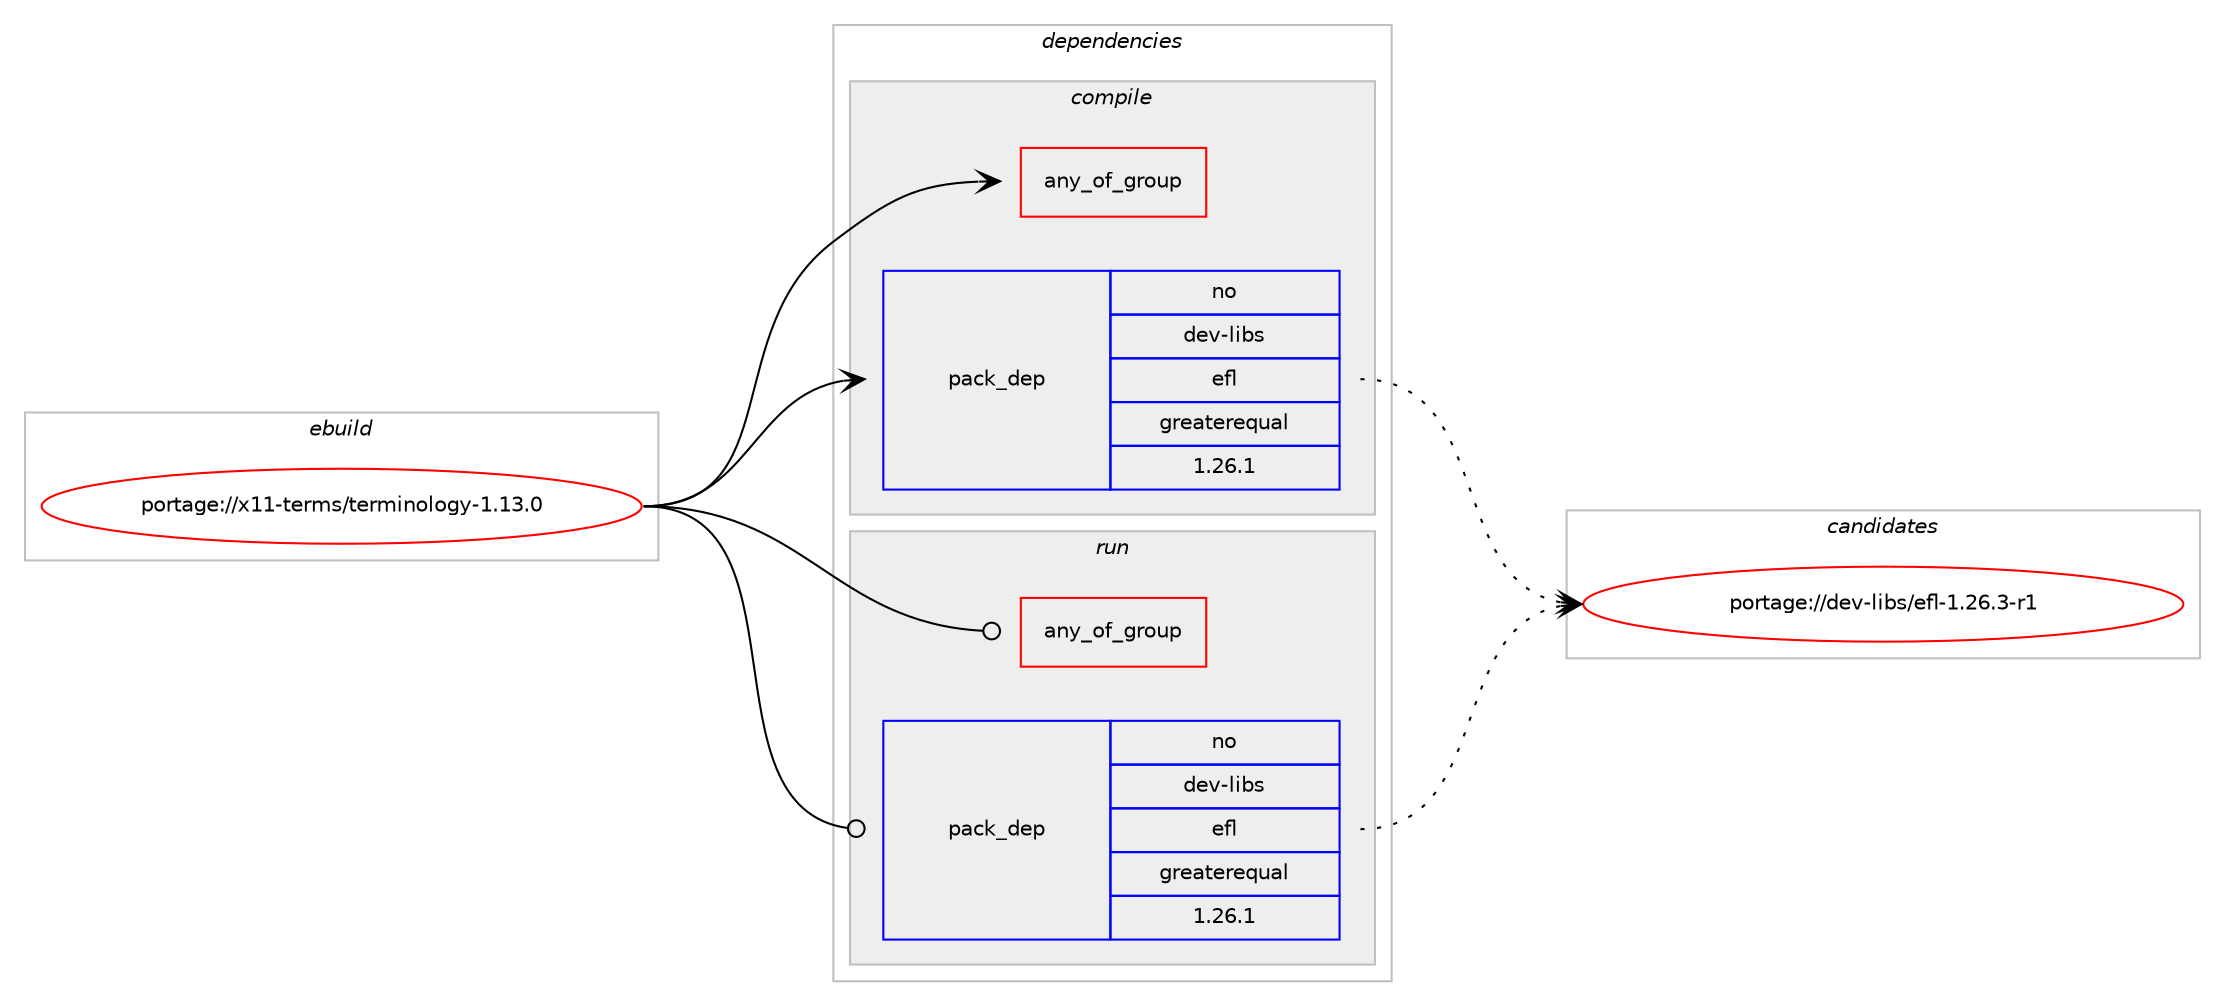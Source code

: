 digraph prolog {

# *************
# Graph options
# *************

newrank=true;
concentrate=true;
compound=true;
graph [rankdir=LR,fontname=Helvetica,fontsize=10,ranksep=1.5];#, ranksep=2.5, nodesep=0.2];
edge  [arrowhead=vee];
node  [fontname=Helvetica,fontsize=10];

# **********
# The ebuild
# **********

subgraph cluster_leftcol {
color=gray;
rank=same;
label=<<i>ebuild</i>>;
id [label="portage://x11-terms/terminology-1.13.0", color=red, width=4, href="../x11-terms/terminology-1.13.0.svg"];
}

# ****************
# The dependencies
# ****************

subgraph cluster_midcol {
color=gray;
label=<<i>dependencies</i>>;
subgraph cluster_compile {
fillcolor="#eeeeee";
style=filled;
label=<<i>compile</i>>;
subgraph any149 {
dependency13063 [label=<<TABLE BORDER="0" CELLBORDER="1" CELLSPACING="0" CELLPADDING="4"><TR><TD CELLPADDING="10">any_of_group</TD></TR></TABLE>>, shape=none, color=red];# *** BEGIN UNKNOWN DEPENDENCY TYPE (TODO) ***
# dependency13063 -> package_dependency(portage://x11-terms/terminology-1.13.0,install,no,dev-libs,efl,none,[,,],[],[use(enable(X),none)])
# *** END UNKNOWN DEPENDENCY TYPE (TODO) ***

# *** BEGIN UNKNOWN DEPENDENCY TYPE (TODO) ***
# dependency13063 -> package_dependency(portage://x11-terms/terminology-1.13.0,install,no,dev-libs,efl,none,[,,],[],[use(enable(wayland),none)])
# *** END UNKNOWN DEPENDENCY TYPE (TODO) ***

}
id:e -> dependency13063:w [weight=20,style="solid",arrowhead="vee"];
# *** BEGIN UNKNOWN DEPENDENCY TYPE (TODO) ***
# id -> package_dependency(portage://x11-terms/terminology-1.13.0,install,no,app-arch,lz4,none,[,,],[],[])
# *** END UNKNOWN DEPENDENCY TYPE (TODO) ***

subgraph pack4891 {
dependency13064 [label=<<TABLE BORDER="0" CELLBORDER="1" CELLSPACING="0" CELLPADDING="4" WIDTH="220"><TR><TD ROWSPAN="6" CELLPADDING="30">pack_dep</TD></TR><TR><TD WIDTH="110">no</TD></TR><TR><TD>dev-libs</TD></TR><TR><TD>efl</TD></TR><TR><TD>greaterequal</TD></TR><TR><TD>1.26.1</TD></TR></TABLE>>, shape=none, color=blue];
}
id:e -> dependency13064:w [weight=20,style="solid",arrowhead="vee"];
}
subgraph cluster_compileandrun {
fillcolor="#eeeeee";
style=filled;
label=<<i>compile and run</i>>;
}
subgraph cluster_run {
fillcolor="#eeeeee";
style=filled;
label=<<i>run</i>>;
subgraph any150 {
dependency13065 [label=<<TABLE BORDER="0" CELLBORDER="1" CELLSPACING="0" CELLPADDING="4"><TR><TD CELLPADDING="10">any_of_group</TD></TR></TABLE>>, shape=none, color=red];# *** BEGIN UNKNOWN DEPENDENCY TYPE (TODO) ***
# dependency13065 -> package_dependency(portage://x11-terms/terminology-1.13.0,run,no,dev-libs,efl,none,[,,],[],[use(enable(X),none)])
# *** END UNKNOWN DEPENDENCY TYPE (TODO) ***

# *** BEGIN UNKNOWN DEPENDENCY TYPE (TODO) ***
# dependency13065 -> package_dependency(portage://x11-terms/terminology-1.13.0,run,no,dev-libs,efl,none,[,,],[],[use(enable(wayland),none)])
# *** END UNKNOWN DEPENDENCY TYPE (TODO) ***

}
id:e -> dependency13065:w [weight=20,style="solid",arrowhead="odot"];
# *** BEGIN UNKNOWN DEPENDENCY TYPE (TODO) ***
# id -> package_dependency(portage://x11-terms/terminology-1.13.0,run,no,app-arch,lz4,none,[,,],[],[])
# *** END UNKNOWN DEPENDENCY TYPE (TODO) ***

subgraph pack4892 {
dependency13066 [label=<<TABLE BORDER="0" CELLBORDER="1" CELLSPACING="0" CELLPADDING="4" WIDTH="220"><TR><TD ROWSPAN="6" CELLPADDING="30">pack_dep</TD></TR><TR><TD WIDTH="110">no</TD></TR><TR><TD>dev-libs</TD></TR><TR><TD>efl</TD></TR><TR><TD>greaterequal</TD></TR><TR><TD>1.26.1</TD></TR></TABLE>>, shape=none, color=blue];
}
id:e -> dependency13066:w [weight=20,style="solid",arrowhead="odot"];
}
}

# **************
# The candidates
# **************

subgraph cluster_choices {
rank=same;
color=gray;
label=<<i>candidates</i>>;

subgraph choice4891 {
color=black;
nodesep=1;
choice100101118451081059811547101102108454946505446514511449 [label="portage://dev-libs/efl-1.26.3-r1", color=red, width=4,href="../dev-libs/efl-1.26.3-r1.svg"];
dependency13064:e -> choice100101118451081059811547101102108454946505446514511449:w [style=dotted,weight="100"];
}
subgraph choice4892 {
color=black;
nodesep=1;
choice100101118451081059811547101102108454946505446514511449 [label="portage://dev-libs/efl-1.26.3-r1", color=red, width=4,href="../dev-libs/efl-1.26.3-r1.svg"];
dependency13066:e -> choice100101118451081059811547101102108454946505446514511449:w [style=dotted,weight="100"];
}
}

}
